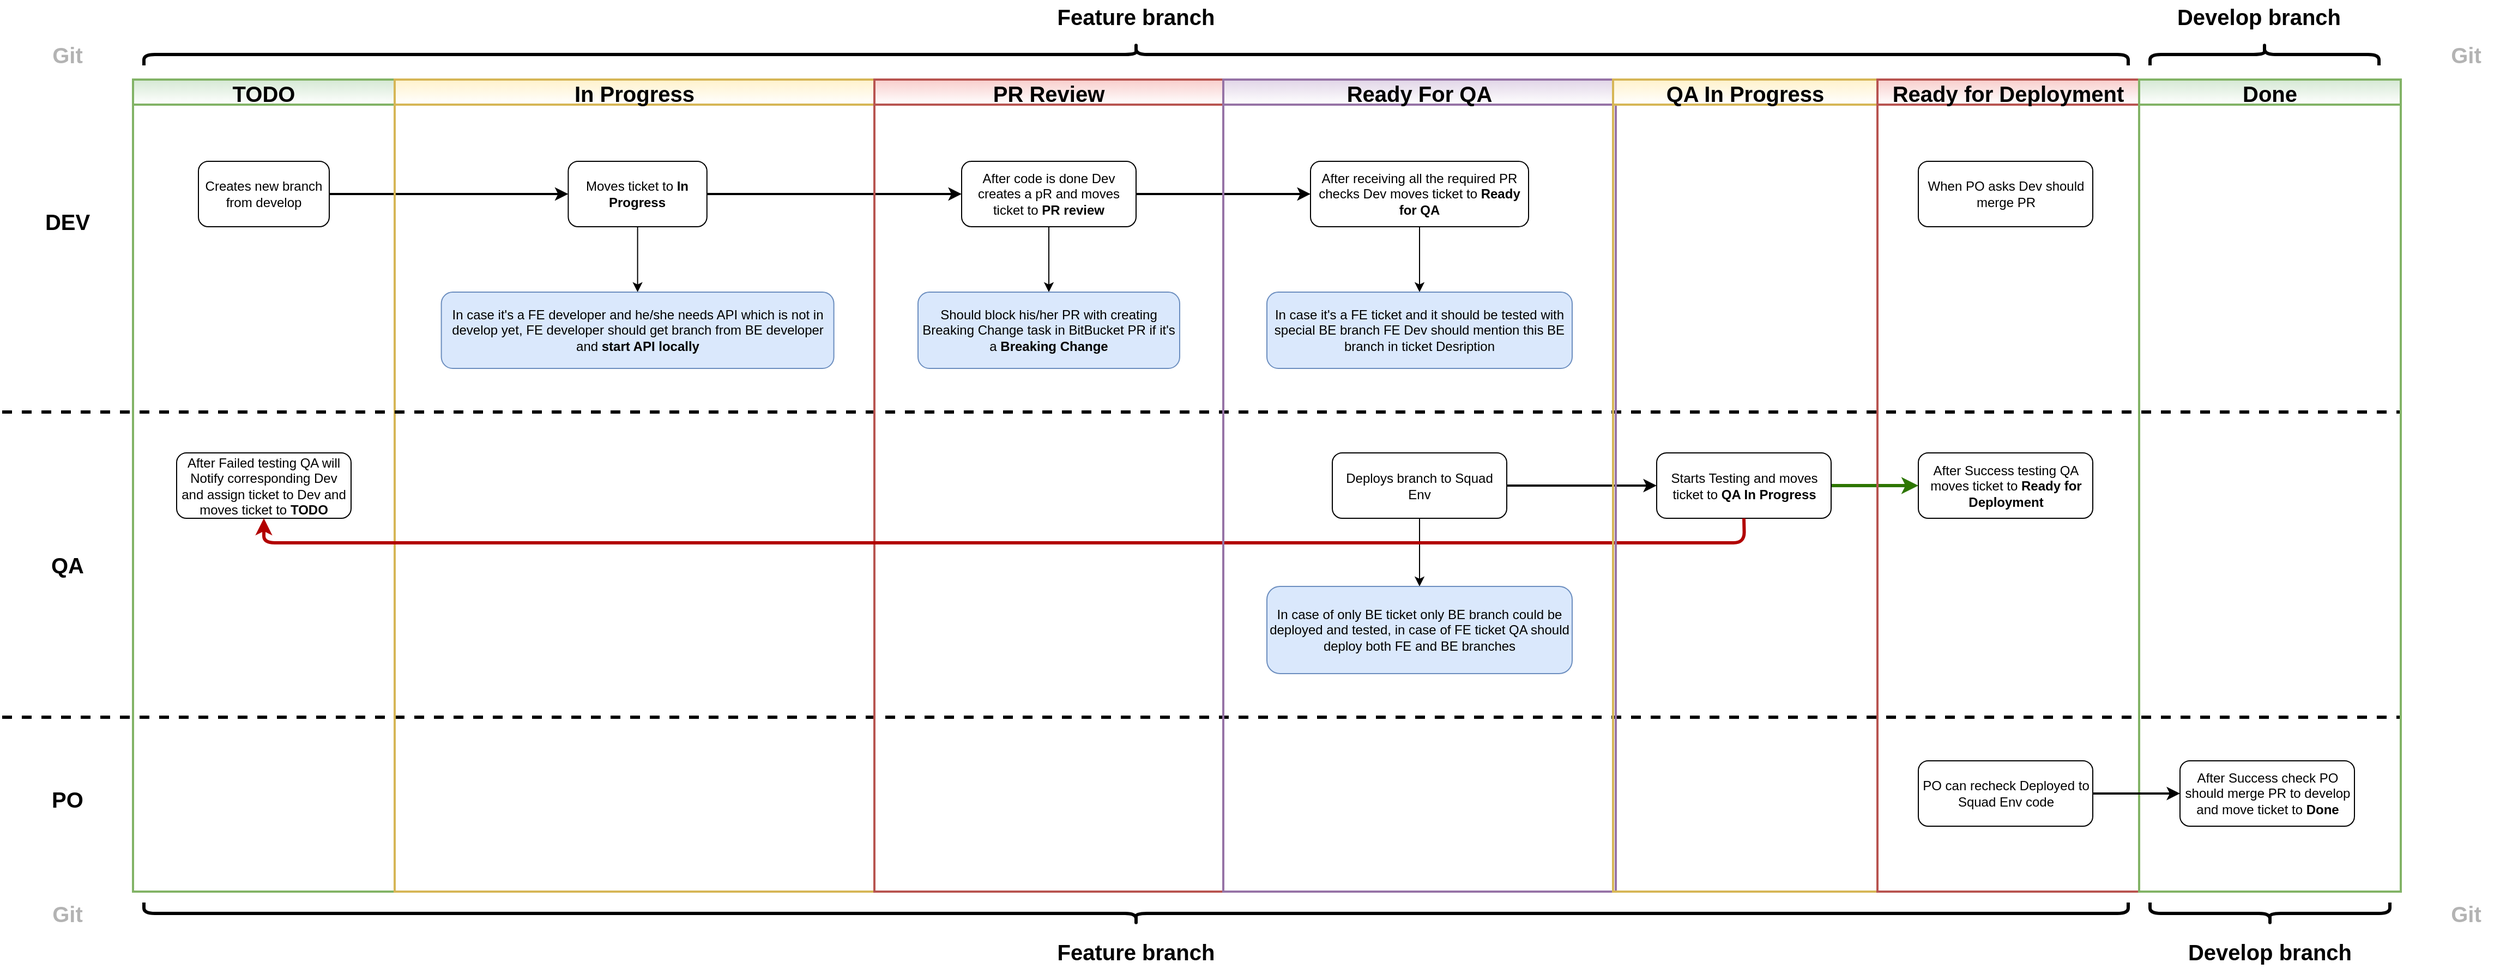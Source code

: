 <mxfile pages="2">
    <diagram id="pyCtDmYj4w88TtMRKa-u" name="Page-1">
        <mxGraphModel dx="844" dy="700" grid="1" gridSize="10" guides="1" tooltips="1" connect="1" arrows="1" fold="1" page="1" pageScale="1" pageWidth="3000" pageHeight="1000" math="0" shadow="0">
            <root>
                <mxCell id="0"/>
                <mxCell id="1" parent="0"/>
                <mxCell id="iJWudAlqPAcr36nk3VlF-6" value="" style="edgeStyle=orthogonalEdgeStyle;rounded=0;orthogonalLoop=1;jettySize=auto;html=1;strokeWidth=2;" parent="1" source="iJWudAlqPAcr36nk3VlF-1" target="iJWudAlqPAcr36nk3VlF-5" edge="1">
                    <mxGeometry relative="1" as="geometry"/>
                </mxCell>
                <mxCell id="iJWudAlqPAcr36nk3VlF-1" value="Creates new branch from develop" style="rounded=1;whiteSpace=wrap;html=1;" parent="1" vertex="1">
                    <mxGeometry x="220" y="168" width="120" height="60" as="geometry"/>
                </mxCell>
                <mxCell id="iJWudAlqPAcr36nk3VlF-2" value="&lt;font style=&quot;font-size: 20px;&quot;&gt;DEV&lt;/font&gt;" style="text;html=1;strokeColor=none;fillColor=none;align=center;verticalAlign=middle;whiteSpace=wrap;rounded=0;fontStyle=1" parent="1" vertex="1">
                    <mxGeometry x="70" y="208" width="60" height="30" as="geometry"/>
                </mxCell>
                <mxCell id="iJWudAlqPAcr36nk3VlF-8" value="" style="edgeStyle=orthogonalEdgeStyle;rounded=0;orthogonalLoop=1;jettySize=auto;html=1;" parent="1" source="iJWudAlqPAcr36nk3VlF-5" target="iJWudAlqPAcr36nk3VlF-7" edge="1">
                    <mxGeometry relative="1" as="geometry"/>
                </mxCell>
                <mxCell id="iJWudAlqPAcr36nk3VlF-5" value="Moves ticket to &lt;b&gt;In Progress&lt;/b&gt;" style="rounded=1;whiteSpace=wrap;html=1;" parent="1" vertex="1">
                    <mxGeometry x="559.21" y="168" width="127.19" height="60" as="geometry"/>
                </mxCell>
                <mxCell id="iJWudAlqPAcr36nk3VlF-18" value="" style="edgeStyle=orthogonalEdgeStyle;rounded=0;orthogonalLoop=1;jettySize=auto;html=1;strokeWidth=2;" parent="1" source="iJWudAlqPAcr36nk3VlF-15" target="iJWudAlqPAcr36nk3VlF-17" edge="1">
                    <mxGeometry relative="1" as="geometry"/>
                </mxCell>
                <mxCell id="iJWudAlqPAcr36nk3VlF-23" value="" style="edgeStyle=orthogonalEdgeStyle;rounded=0;orthogonalLoop=1;jettySize=auto;html=1;fontSize=20;" parent="1" source="iJWudAlqPAcr36nk3VlF-15" target="iJWudAlqPAcr36nk3VlF-22" edge="1">
                    <mxGeometry relative="1" as="geometry"/>
                </mxCell>
                <mxCell id="iJWudAlqPAcr36nk3VlF-15" value="After code is done Dev creates a pR and moves ticket to &lt;b&gt;PR review&lt;/b&gt;" style="whiteSpace=wrap;html=1;rounded=1;" parent="1" vertex="1">
                    <mxGeometry x="920" y="168" width="160" height="60" as="geometry"/>
                </mxCell>
                <mxCell id="iJWudAlqPAcr36nk3VlF-28" value="" style="edgeStyle=orthogonalEdgeStyle;rounded=0;orthogonalLoop=1;jettySize=auto;html=1;fontSize=20;" parent="1" source="iJWudAlqPAcr36nk3VlF-17" target="iJWudAlqPAcr36nk3VlF-27" edge="1">
                    <mxGeometry relative="1" as="geometry"/>
                </mxCell>
                <mxCell id="iJWudAlqPAcr36nk3VlF-17" value="After receiving all the required PR checks Dev moves ticket to &lt;b&gt;Ready for QA&lt;/b&gt;" style="whiteSpace=wrap;html=1;rounded=1;" parent="1" vertex="1">
                    <mxGeometry x="1240" y="168" width="200" height="60" as="geometry"/>
                </mxCell>
                <mxCell id="iJWudAlqPAcr36nk3VlF-19" value="&lt;font style=&quot;font-size: 20px;&quot;&gt;QA&lt;/font&gt;" style="text;html=1;strokeColor=none;fillColor=none;align=center;verticalAlign=middle;whiteSpace=wrap;rounded=0;fontStyle=1" parent="1" vertex="1">
                    <mxGeometry x="70" y="523" width="60" height="30" as="geometry"/>
                </mxCell>
                <mxCell id="iJWudAlqPAcr36nk3VlF-30" value="" style="edgeStyle=orthogonalEdgeStyle;rounded=0;orthogonalLoop=1;jettySize=auto;html=1;fontSize=20;" parent="1" source="iJWudAlqPAcr36nk3VlF-20" target="iJWudAlqPAcr36nk3VlF-29" edge="1">
                    <mxGeometry relative="1" as="geometry"/>
                </mxCell>
                <mxCell id="iJWudAlqPAcr36nk3VlF-32" value="" style="edgeStyle=orthogonalEdgeStyle;rounded=0;orthogonalLoop=1;jettySize=auto;html=1;fontSize=20;entryX=0;entryY=0.5;entryDx=0;entryDy=0;strokeWidth=2;" parent="1" source="iJWudAlqPAcr36nk3VlF-20" target="iJWudAlqPAcr36nk3VlF-31" edge="1">
                    <mxGeometry relative="1" as="geometry">
                        <mxPoint x="1562.5" y="478" as="targetPoint"/>
                    </mxGeometry>
                </mxCell>
                <mxCell id="iJWudAlqPAcr36nk3VlF-20" value="Deploys branch to Squad Env" style="rounded=1;whiteSpace=wrap;html=1;" parent="1" vertex="1">
                    <mxGeometry x="1260" y="435.5" width="160" height="60" as="geometry"/>
                </mxCell>
                <mxCell id="iJWudAlqPAcr36nk3VlF-21" value="" style="endArrow=classic;html=1;rounded=0;fontSize=20;exitX=1;exitY=0.5;exitDx=0;exitDy=0;entryX=0;entryY=0.5;entryDx=0;entryDy=0;strokeWidth=2;" parent="1" source="iJWudAlqPAcr36nk3VlF-5" target="iJWudAlqPAcr36nk3VlF-15" edge="1">
                    <mxGeometry width="50" height="50" relative="1" as="geometry">
                        <mxPoint x="762.81" y="458" as="sourcePoint"/>
                        <mxPoint x="842.81" y="198" as="targetPoint"/>
                    </mxGeometry>
                </mxCell>
                <mxCell id="iJWudAlqPAcr36nk3VlF-22" value="Should block his/her PR with creating Breaking Change task in BitBucket PR if it's a &lt;b&gt;Breaking Change&lt;/b&gt;" style="whiteSpace=wrap;html=1;rounded=1;fillColor=#dae8fc;strokeColor=#6c8ebf;" parent="1" vertex="1">
                    <mxGeometry x="880" y="288" width="240" height="70" as="geometry"/>
                </mxCell>
                <mxCell id="iJWudAlqPAcr36nk3VlF-27" value="In case it's a FE ticket and it should be tested with special BE branch FE Dev should mention this BE branch in ticket Desription" style="whiteSpace=wrap;html=1;rounded=1;fillColor=#dae8fc;strokeColor=#6c8ebf;" parent="1" vertex="1">
                    <mxGeometry x="1200" y="288" width="280" height="70" as="geometry"/>
                </mxCell>
                <mxCell id="iJWudAlqPAcr36nk3VlF-29" value="In case of only BE ticket only BE branch could be deployed and tested, in case of FE ticket QA should deploy both FE and BE branches" style="rounded=1;whiteSpace=wrap;html=1;fillColor=#dae8fc;strokeColor=#6c8ebf;" parent="1" vertex="1">
                    <mxGeometry x="1200" y="558" width="280" height="80" as="geometry"/>
                </mxCell>
                <mxCell id="iJWudAlqPAcr36nk3VlF-55" value="" style="edgeStyle=orthogonalEdgeStyle;rounded=1;orthogonalLoop=1;jettySize=auto;html=1;fontSize=20;strokeColor=#2D7600;strokeWidth=3;fillColor=#60a917;" parent="1" source="iJWudAlqPAcr36nk3VlF-31" target="iJWudAlqPAcr36nk3VlF-54" edge="1">
                    <mxGeometry relative="1" as="geometry"/>
                </mxCell>
                <mxCell id="iJWudAlqPAcr36nk3VlF-31" value="Starts Testing and moves ticket to &lt;b&gt;QA In Progress&lt;/b&gt;" style="rounded=1;whiteSpace=wrap;html=1;" parent="1" vertex="1">
                    <mxGeometry x="1557.5" y="435.5" width="160" height="60" as="geometry"/>
                </mxCell>
                <mxCell id="iJWudAlqPAcr36nk3VlF-35" value="&lt;font style=&quot;font-size: 20px;&quot;&gt;PO&lt;/font&gt;" style="text;html=1;strokeColor=none;fillColor=none;align=center;verticalAlign=middle;whiteSpace=wrap;rounded=0;fontStyle=1" parent="1" vertex="1">
                    <mxGeometry x="70" y="738" width="60" height="30" as="geometry"/>
                </mxCell>
                <mxCell id="iJWudAlqPAcr36nk3VlF-39" value="TODO" style="swimlane;fontSize=20;fillColor=#d5e8d4;strokeColor=#82b366;gradientColor=#ffffff;swimlaneFillColor=none;strokeWidth=2;" parent="1" vertex="1">
                    <mxGeometry x="160" y="93" width="240" height="745" as="geometry"/>
                </mxCell>
                <mxCell id="iJWudAlqPAcr36nk3VlF-33" value="After Failed testing QA will Notify corresponding Dev and assign ticket to Dev and moves ticket to &lt;b&gt;TODO&lt;/b&gt;" style="rounded=1;whiteSpace=wrap;html=1;" parent="iJWudAlqPAcr36nk3VlF-39" vertex="1">
                    <mxGeometry x="40" y="342.5" width="160" height="60" as="geometry"/>
                </mxCell>
                <mxCell id="iJWudAlqPAcr36nk3VlF-61" value="" style="endArrow=none;dashed=1;html=1;rounded=1;fontSize=20;strokeColor=#000000;strokeWidth=3;" parent="iJWudAlqPAcr36nk3VlF-39" edge="1">
                    <mxGeometry width="50" height="50" relative="1" as="geometry">
                        <mxPoint x="-120" y="585" as="sourcePoint"/>
                        <mxPoint x="2080" y="585" as="targetPoint"/>
                    </mxGeometry>
                </mxCell>
                <mxCell id="iJWudAlqPAcr36nk3VlF-40" value="In Progress" style="swimlane;fontSize=20;fillColor=#fff2cc;strokeColor=#d6b656;swimlaneFillColor=none;gradientColor=#ffffff;strokeWidth=2;" parent="1" vertex="1">
                    <mxGeometry x="400" y="93" width="440" height="745" as="geometry"/>
                </mxCell>
                <mxCell id="iJWudAlqPAcr36nk3VlF-7" value="In case it's a FE developer and he/she needs API which is not in develop yet, FE developer should get branch from BE developer and &lt;b&gt;start API locally&lt;/b&gt;" style="rounded=1;whiteSpace=wrap;html=1;fillColor=#dae8fc;strokeColor=#6c8ebf;" parent="iJWudAlqPAcr36nk3VlF-40" vertex="1">
                    <mxGeometry x="42.8" y="195" width="360" height="70" as="geometry"/>
                </mxCell>
                <mxCell id="iJWudAlqPAcr36nk3VlF-41" value="" style="endArrow=none;dashed=1;html=1;rounded=1;fontSize=20;strokeColor=#000000;strokeWidth=3;" parent="1" edge="1">
                    <mxGeometry width="50" height="50" relative="1" as="geometry">
                        <mxPoint x="40" y="398" as="sourcePoint"/>
                        <mxPoint x="2240" y="398" as="targetPoint"/>
                    </mxGeometry>
                </mxCell>
                <mxCell id="iJWudAlqPAcr36nk3VlF-48" value="PR Review" style="swimlane;fontSize=20;swimlaneFillColor=none;fillColor=#f8cecc;strokeColor=#b85450;gradientColor=#ffffff;strokeWidth=2;" parent="1" vertex="1">
                    <mxGeometry x="840" y="93" width="320" height="745" as="geometry"/>
                </mxCell>
                <mxCell id="iJWudAlqPAcr36nk3VlF-54" value="After Success testing QA moves ticket to&amp;nbsp;&lt;b&gt;Ready for Deployment&lt;/b&gt;" style="rounded=1;whiteSpace=wrap;html=1;" parent="1" vertex="1">
                    <mxGeometry x="1797.5" y="435.5" width="160" height="60" as="geometry"/>
                </mxCell>
                <mxCell id="iJWudAlqPAcr36nk3VlF-56" value="" style="endArrow=classic;html=1;rounded=1;fontSize=20;strokeColor=#B20000;strokeWidth=3;exitX=0.5;exitY=1;exitDx=0;exitDy=0;entryX=0.5;entryY=1;entryDx=0;entryDy=0;fillColor=#e51400;" parent="1" source="iJWudAlqPAcr36nk3VlF-31" target="iJWudAlqPAcr36nk3VlF-33" edge="1">
                    <mxGeometry width="50" height="50" relative="1" as="geometry">
                        <mxPoint x="1130" y="528" as="sourcePoint"/>
                        <mxPoint x="650" y="528" as="targetPoint"/>
                        <Array as="points">
                            <mxPoint x="1638" y="518"/>
                            <mxPoint x="280" y="518"/>
                        </Array>
                    </mxGeometry>
                </mxCell>
                <mxCell id="iJWudAlqPAcr36nk3VlF-57" value="Ready For QA" style="swimlane;fontSize=20;fillColor=#e1d5e7;strokeColor=#9673a6;gradientColor=#ffffff;strokeWidth=2;" parent="1" vertex="1">
                    <mxGeometry x="1160" y="93" width="360" height="745" as="geometry"/>
                </mxCell>
                <mxCell id="iJWudAlqPAcr36nk3VlF-58" value="QA In Progress" style="swimlane;fontSize=20;fillColor=#fff2cc;strokeColor=#d6b656;gradientColor=#ffffff;strokeWidth=2;" parent="1" vertex="1">
                    <mxGeometry x="1517.5" y="93" width="242.5" height="745" as="geometry"/>
                </mxCell>
                <mxCell id="iJWudAlqPAcr36nk3VlF-59" value="Ready for Deployment" style="swimlane;fontSize=20;fillColor=#f8cecc;strokeColor=#b85450;gradientColor=#ffffff;strokeWidth=2;" parent="1" vertex="1">
                    <mxGeometry x="1760" y="93" width="240" height="745" as="geometry"/>
                </mxCell>
                <mxCell id="iJWudAlqPAcr36nk3VlF-62" value="When PO asks Dev should merge PR" style="rounded=1;whiteSpace=wrap;html=1;" parent="iJWudAlqPAcr36nk3VlF-59" vertex="1">
                    <mxGeometry x="37.5" y="75" width="160" height="60" as="geometry"/>
                </mxCell>
                <mxCell id="iJWudAlqPAcr36nk3VlF-60" value="Done" style="swimlane;fontSize=20;fillColor=#d5e8d4;strokeColor=#82b366;gradientColor=#ffffff;strokeWidth=2;" parent="1" vertex="1">
                    <mxGeometry x="2000" y="93" width="240" height="745" as="geometry"/>
                </mxCell>
                <mxCell id="iJWudAlqPAcr36nk3VlF-36" value="PO can recheck Deployed to Squad Env code" style="rounded=1;whiteSpace=wrap;html=1;" parent="iJWudAlqPAcr36nk3VlF-60" vertex="1">
                    <mxGeometry x="-202.5" y="625" width="160" height="60" as="geometry"/>
                </mxCell>
                <mxCell id="iJWudAlqPAcr36nk3VlF-37" value="After Success check PO should merge PR to develop and move ticket to &lt;b&gt;Done&lt;/b&gt;" style="rounded=1;whiteSpace=wrap;html=1;" parent="iJWudAlqPAcr36nk3VlF-60" vertex="1">
                    <mxGeometry x="37.5" y="625" width="160" height="60" as="geometry"/>
                </mxCell>
                <mxCell id="iJWudAlqPAcr36nk3VlF-38" value="" style="edgeStyle=orthogonalEdgeStyle;rounded=0;orthogonalLoop=1;jettySize=auto;html=1;fontSize=20;strokeWidth=2;" parent="iJWudAlqPAcr36nk3VlF-60" source="iJWudAlqPAcr36nk3VlF-36" target="iJWudAlqPAcr36nk3VlF-37" edge="1">
                    <mxGeometry relative="1" as="geometry"/>
                </mxCell>
                <mxCell id="gqXhVW59oo6XGXfuyd32-1" value="&lt;span style=&quot;font-size: 20px;&quot;&gt;Feature branch&lt;/span&gt;" style="text;html=1;strokeColor=none;fillColor=none;align=center;verticalAlign=middle;whiteSpace=wrap;rounded=0;fontStyle=1" parent="1" vertex="1">
                    <mxGeometry x="995" y="878" width="170" height="30" as="geometry"/>
                </mxCell>
                <mxCell id="gqXhVW59oo6XGXfuyd32-3" value="" style="shape=curlyBracket;whiteSpace=wrap;html=1;rounded=1;direction=north;strokeWidth=3;perimeterSpacing=0;gradientColor=none;gradientDirection=north;" parent="1" vertex="1">
                    <mxGeometry x="170" y="848" width="1820" height="20" as="geometry"/>
                </mxCell>
                <mxCell id="gqXhVW59oo6XGXfuyd32-4" value="" style="shape=curlyBracket;whiteSpace=wrap;html=1;rounded=1;direction=north;strokeWidth=3;perimeterSpacing=0;gradientColor=none;gradientDirection=north;" parent="1" vertex="1">
                    <mxGeometry x="2010" y="848" width="220" height="20" as="geometry"/>
                </mxCell>
                <mxCell id="gqXhVW59oo6XGXfuyd32-5" value="&lt;span style=&quot;font-size: 20px;&quot;&gt;Develop branch&lt;/span&gt;" style="text;html=1;strokeColor=none;fillColor=none;align=center;verticalAlign=middle;whiteSpace=wrap;rounded=0;fontStyle=1" parent="1" vertex="1">
                    <mxGeometry x="2035" y="878" width="170" height="30" as="geometry"/>
                </mxCell>
                <mxCell id="gqXhVW59oo6XGXfuyd32-7" value="" style="shape=curlyBracket;whiteSpace=wrap;html=1;rounded=1;direction=south;strokeWidth=3;perimeterSpacing=0;gradientColor=none;gradientDirection=north;" parent="1" vertex="1">
                    <mxGeometry x="170" y="60" width="1820" height="20" as="geometry"/>
                </mxCell>
                <mxCell id="gqXhVW59oo6XGXfuyd32-8" value="&lt;span style=&quot;font-size: 20px;&quot;&gt;Feature branch&lt;/span&gt;" style="text;html=1;strokeColor=none;fillColor=none;align=center;verticalAlign=middle;whiteSpace=wrap;rounded=0;fontStyle=1" parent="1" vertex="1">
                    <mxGeometry x="995" y="20" width="170" height="30" as="geometry"/>
                </mxCell>
                <mxCell id="gqXhVW59oo6XGXfuyd32-9" value="" style="shape=curlyBracket;whiteSpace=wrap;html=1;rounded=1;direction=south;strokeWidth=3;perimeterSpacing=0;gradientColor=none;gradientDirection=north;" parent="1" vertex="1">
                    <mxGeometry x="2010" y="60" width="210" height="20" as="geometry"/>
                </mxCell>
                <mxCell id="gqXhVW59oo6XGXfuyd32-10" value="&lt;span style=&quot;font-size: 20px;&quot;&gt;Develop branch&lt;/span&gt;" style="text;html=1;strokeColor=none;fillColor=none;align=center;verticalAlign=middle;whiteSpace=wrap;rounded=0;fontStyle=1" parent="1" vertex="1">
                    <mxGeometry x="2025" y="20" width="170" height="30" as="geometry"/>
                </mxCell>
                <mxCell id="gqXhVW59oo6XGXfuyd32-11" value="&lt;font style=&quot;font-size: 20px;&quot;&gt;Git&lt;/font&gt;" style="text;html=1;strokeColor=none;fillColor=none;align=center;verticalAlign=middle;whiteSpace=wrap;rounded=0;fontStyle=1;fontColor=#B3B3B3;" parent="1" vertex="1">
                    <mxGeometry x="70" y="843" width="60" height="30" as="geometry"/>
                </mxCell>
                <mxCell id="gqXhVW59oo6XGXfuyd32-12" value="&lt;font style=&quot;font-size: 20px;&quot;&gt;Git&lt;/font&gt;" style="text;html=1;strokeColor=none;fillColor=none;align=center;verticalAlign=middle;whiteSpace=wrap;rounded=0;fontStyle=1;fontColor=#B3B3B3;" parent="1" vertex="1">
                    <mxGeometry x="70" y="55" width="60" height="30" as="geometry"/>
                </mxCell>
                <mxCell id="gqXhVW59oo6XGXfuyd32-13" value="&lt;font style=&quot;font-size: 20px;&quot;&gt;Git&lt;/font&gt;" style="text;html=1;strokeColor=none;fillColor=none;align=center;verticalAlign=middle;whiteSpace=wrap;rounded=0;fontStyle=1;fontColor=#B3B3B3;" parent="1" vertex="1">
                    <mxGeometry x="2270" y="843" width="60" height="30" as="geometry"/>
                </mxCell>
                <mxCell id="gqXhVW59oo6XGXfuyd32-14" value="&lt;font style=&quot;font-size: 20px;&quot;&gt;Git&lt;/font&gt;" style="text;html=1;strokeColor=none;fillColor=none;align=center;verticalAlign=middle;whiteSpace=wrap;rounded=0;fontStyle=1;fontColor=#B3B3B3;" parent="1" vertex="1">
                    <mxGeometry x="2270" y="55" width="60" height="30" as="geometry"/>
                </mxCell>
            </root>
        </mxGraphModel>
    </diagram>
</mxfile>
